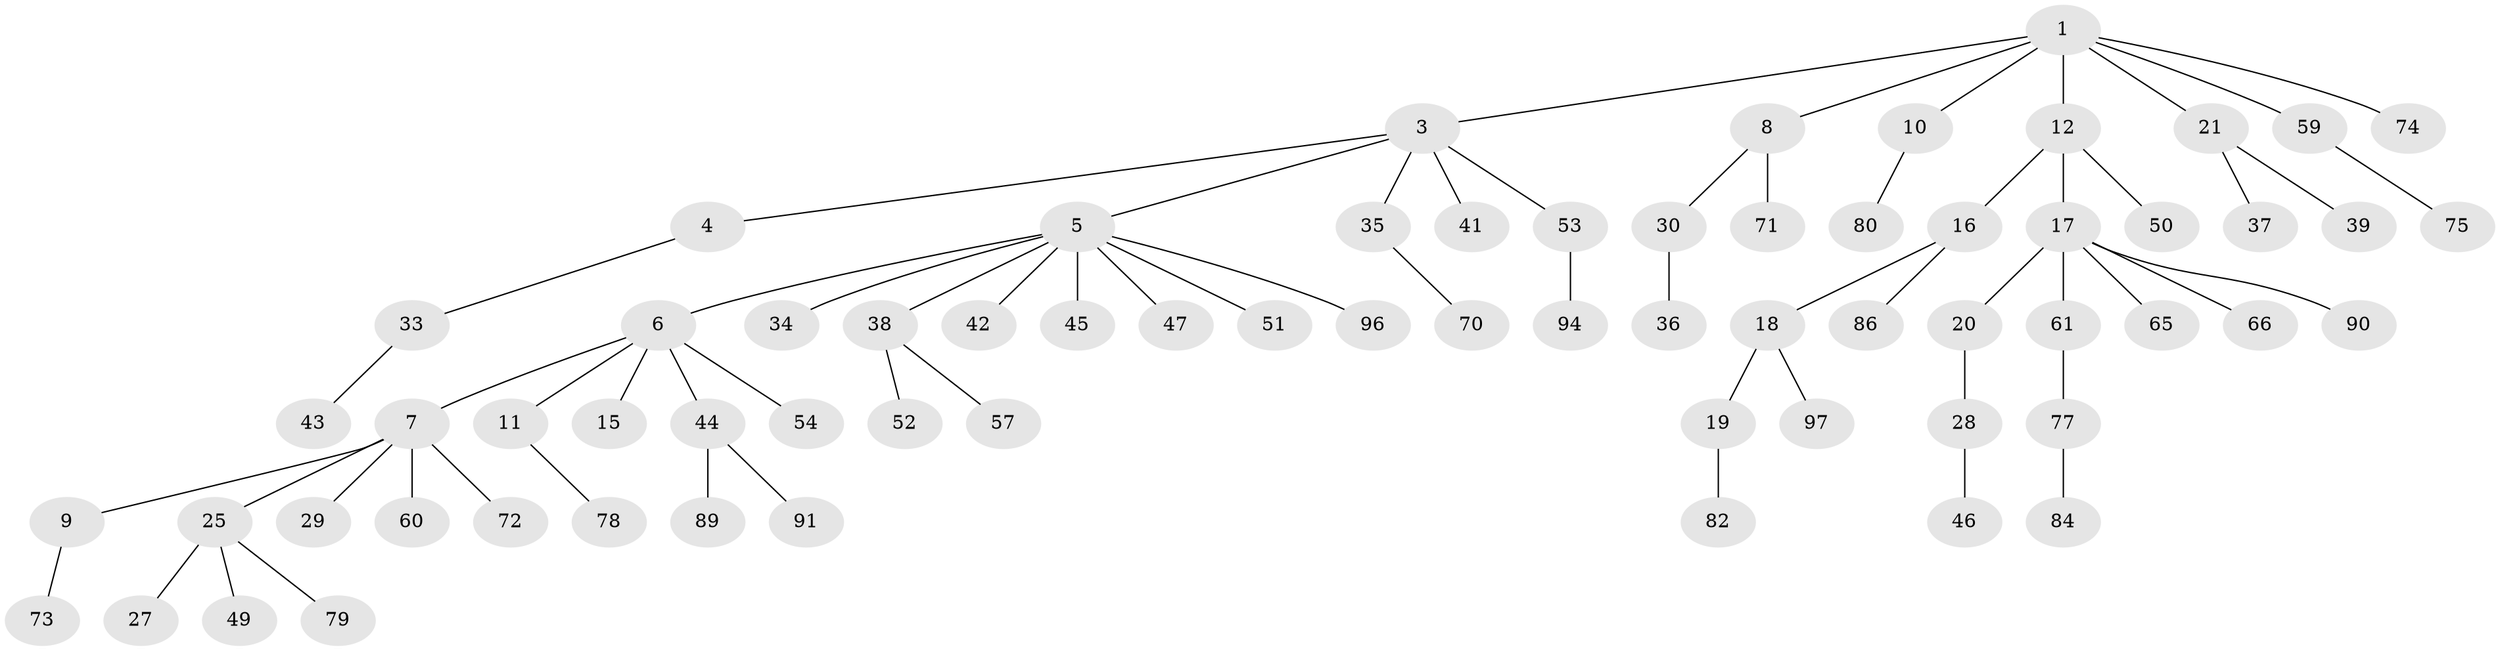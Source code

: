 // original degree distribution, {6: 0.03, 3: 0.1, 5: 0.03, 4: 0.08, 2: 0.27, 1: 0.49}
// Generated by graph-tools (version 1.1) at 2025/11/02/21/25 10:11:10]
// undirected, 68 vertices, 67 edges
graph export_dot {
graph [start="1"]
  node [color=gray90,style=filled];
  1 [super="+2"];
  3 [super="+24"];
  4 [super="+64"];
  5 [super="+26"];
  6 [super="+22"];
  7 [super="+13"];
  8 [super="+23"];
  9;
  10;
  11 [super="+14"];
  12 [super="+32"];
  15;
  16 [super="+62"];
  17 [super="+31"];
  18 [super="+76"];
  19 [super="+48"];
  20;
  21 [super="+93"];
  25 [super="+40"];
  27 [super="+88"];
  28 [super="+69"];
  29;
  30;
  33;
  34 [super="+58"];
  35;
  36 [super="+67"];
  37;
  38 [super="+56"];
  39 [super="+81"];
  41;
  42;
  43 [super="+95"];
  44 [super="+83"];
  45;
  46 [super="+55"];
  47;
  49;
  50;
  51;
  52;
  53 [super="+87"];
  54;
  57;
  59 [super="+68"];
  60;
  61 [super="+63"];
  65;
  66;
  70;
  71;
  72;
  73 [super="+92"];
  74 [super="+98"];
  75;
  77;
  78;
  79;
  80 [super="+85"];
  82;
  84;
  86;
  89;
  90 [super="+99"];
  91 [super="+100"];
  94;
  96;
  97;
  1 -- 10;
  1 -- 12;
  1 -- 21;
  1 -- 59;
  1 -- 74;
  1 -- 8;
  1 -- 3;
  3 -- 4;
  3 -- 5;
  3 -- 35;
  3 -- 41;
  3 -- 53;
  4 -- 33;
  5 -- 6;
  5 -- 38;
  5 -- 42;
  5 -- 96;
  5 -- 34;
  5 -- 51;
  5 -- 45;
  5 -- 47;
  6 -- 7;
  6 -- 11;
  6 -- 15;
  6 -- 54;
  6 -- 44;
  7 -- 9;
  7 -- 72;
  7 -- 25;
  7 -- 60;
  7 -- 29;
  8 -- 30;
  8 -- 71;
  9 -- 73;
  10 -- 80;
  11 -- 78;
  12 -- 16;
  12 -- 17;
  12 -- 50;
  16 -- 18;
  16 -- 86;
  17 -- 20;
  17 -- 61;
  17 -- 65;
  17 -- 66;
  17 -- 90;
  18 -- 19;
  18 -- 97;
  19 -- 82;
  20 -- 28;
  21 -- 37;
  21 -- 39;
  25 -- 27;
  25 -- 49;
  25 -- 79;
  28 -- 46;
  30 -- 36;
  33 -- 43;
  35 -- 70;
  38 -- 52;
  38 -- 57;
  44 -- 89;
  44 -- 91;
  53 -- 94;
  59 -- 75;
  61 -- 77;
  77 -- 84;
}
